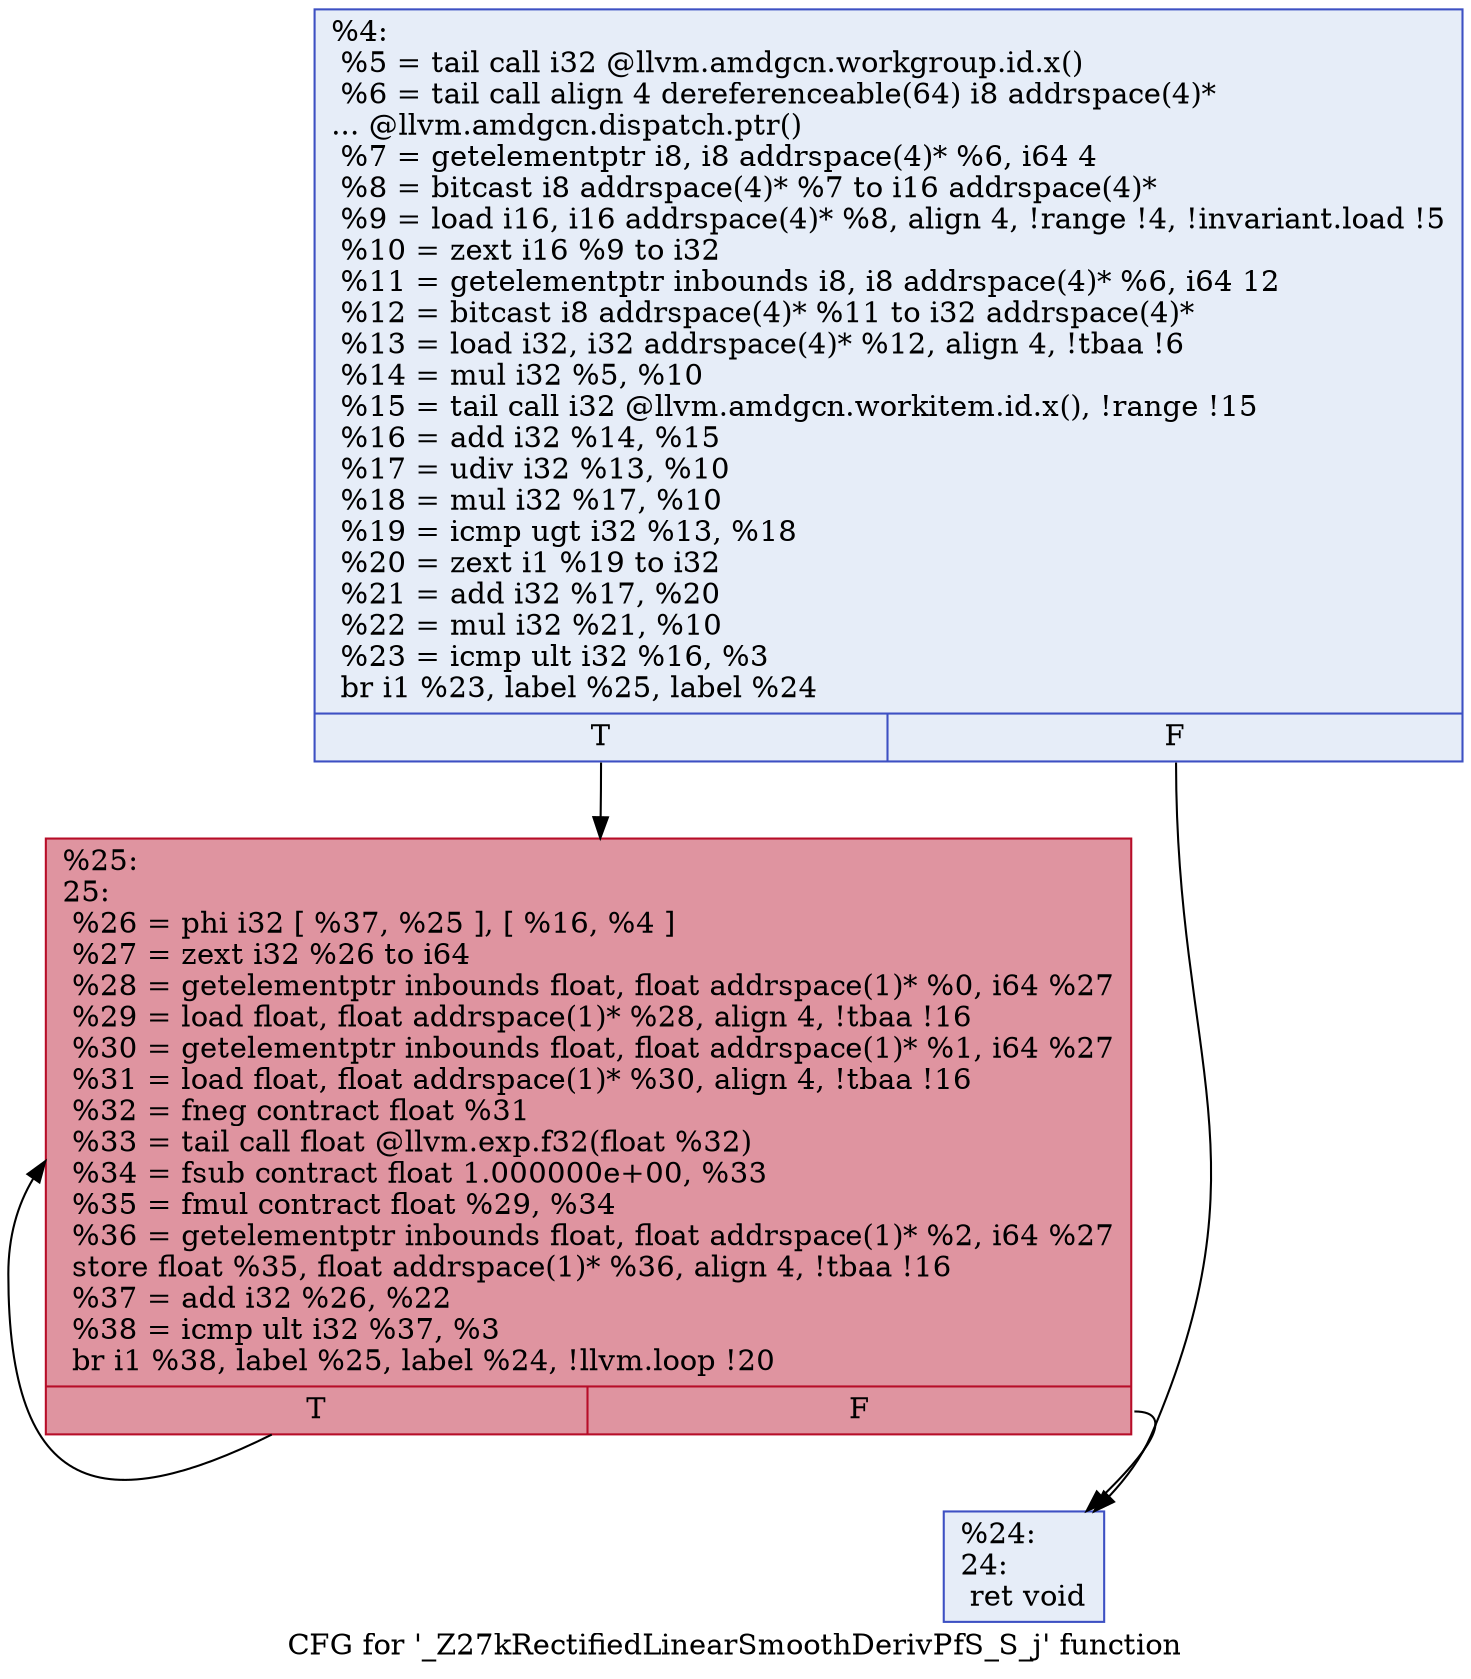 digraph "CFG for '_Z27kRectifiedLinearSmoothDerivPfS_S_j' function" {
	label="CFG for '_Z27kRectifiedLinearSmoothDerivPfS_S_j' function";

	Node0x5332640 [shape=record,color="#3d50c3ff", style=filled, fillcolor="#c7d7f070",label="{%4:\l  %5 = tail call i32 @llvm.amdgcn.workgroup.id.x()\l  %6 = tail call align 4 dereferenceable(64) i8 addrspace(4)*\l... @llvm.amdgcn.dispatch.ptr()\l  %7 = getelementptr i8, i8 addrspace(4)* %6, i64 4\l  %8 = bitcast i8 addrspace(4)* %7 to i16 addrspace(4)*\l  %9 = load i16, i16 addrspace(4)* %8, align 4, !range !4, !invariant.load !5\l  %10 = zext i16 %9 to i32\l  %11 = getelementptr inbounds i8, i8 addrspace(4)* %6, i64 12\l  %12 = bitcast i8 addrspace(4)* %11 to i32 addrspace(4)*\l  %13 = load i32, i32 addrspace(4)* %12, align 4, !tbaa !6\l  %14 = mul i32 %5, %10\l  %15 = tail call i32 @llvm.amdgcn.workitem.id.x(), !range !15\l  %16 = add i32 %14, %15\l  %17 = udiv i32 %13, %10\l  %18 = mul i32 %17, %10\l  %19 = icmp ugt i32 %13, %18\l  %20 = zext i1 %19 to i32\l  %21 = add i32 %17, %20\l  %22 = mul i32 %21, %10\l  %23 = icmp ult i32 %16, %3\l  br i1 %23, label %25, label %24\l|{<s0>T|<s1>F}}"];
	Node0x5332640:s0 -> Node0x5334c40;
	Node0x5332640:s1 -> Node0x5334cd0;
	Node0x5334cd0 [shape=record,color="#3d50c3ff", style=filled, fillcolor="#c7d7f070",label="{%24:\l24:                                               \l  ret void\l}"];
	Node0x5334c40 [shape=record,color="#b70d28ff", style=filled, fillcolor="#b70d2870",label="{%25:\l25:                                               \l  %26 = phi i32 [ %37, %25 ], [ %16, %4 ]\l  %27 = zext i32 %26 to i64\l  %28 = getelementptr inbounds float, float addrspace(1)* %0, i64 %27\l  %29 = load float, float addrspace(1)* %28, align 4, !tbaa !16\l  %30 = getelementptr inbounds float, float addrspace(1)* %1, i64 %27\l  %31 = load float, float addrspace(1)* %30, align 4, !tbaa !16\l  %32 = fneg contract float %31\l  %33 = tail call float @llvm.exp.f32(float %32)\l  %34 = fsub contract float 1.000000e+00, %33\l  %35 = fmul contract float %29, %34\l  %36 = getelementptr inbounds float, float addrspace(1)* %2, i64 %27\l  store float %35, float addrspace(1)* %36, align 4, !tbaa !16\l  %37 = add i32 %26, %22\l  %38 = icmp ult i32 %37, %3\l  br i1 %38, label %25, label %24, !llvm.loop !20\l|{<s0>T|<s1>F}}"];
	Node0x5334c40:s0 -> Node0x5334c40;
	Node0x5334c40:s1 -> Node0x5334cd0;
}
